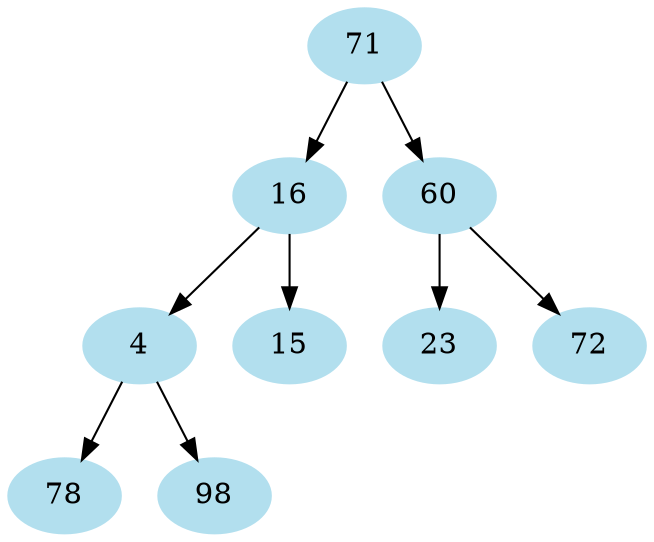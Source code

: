 digraph unix {
	node [color=lightblue2 style=filled]
	size="6.6"
			71 -> 16
			71 -> 60
			16 -> 4
			16 -> 15
			60 -> 23
			60 -> 72
			4 -> 78
			4 -> 98
}
